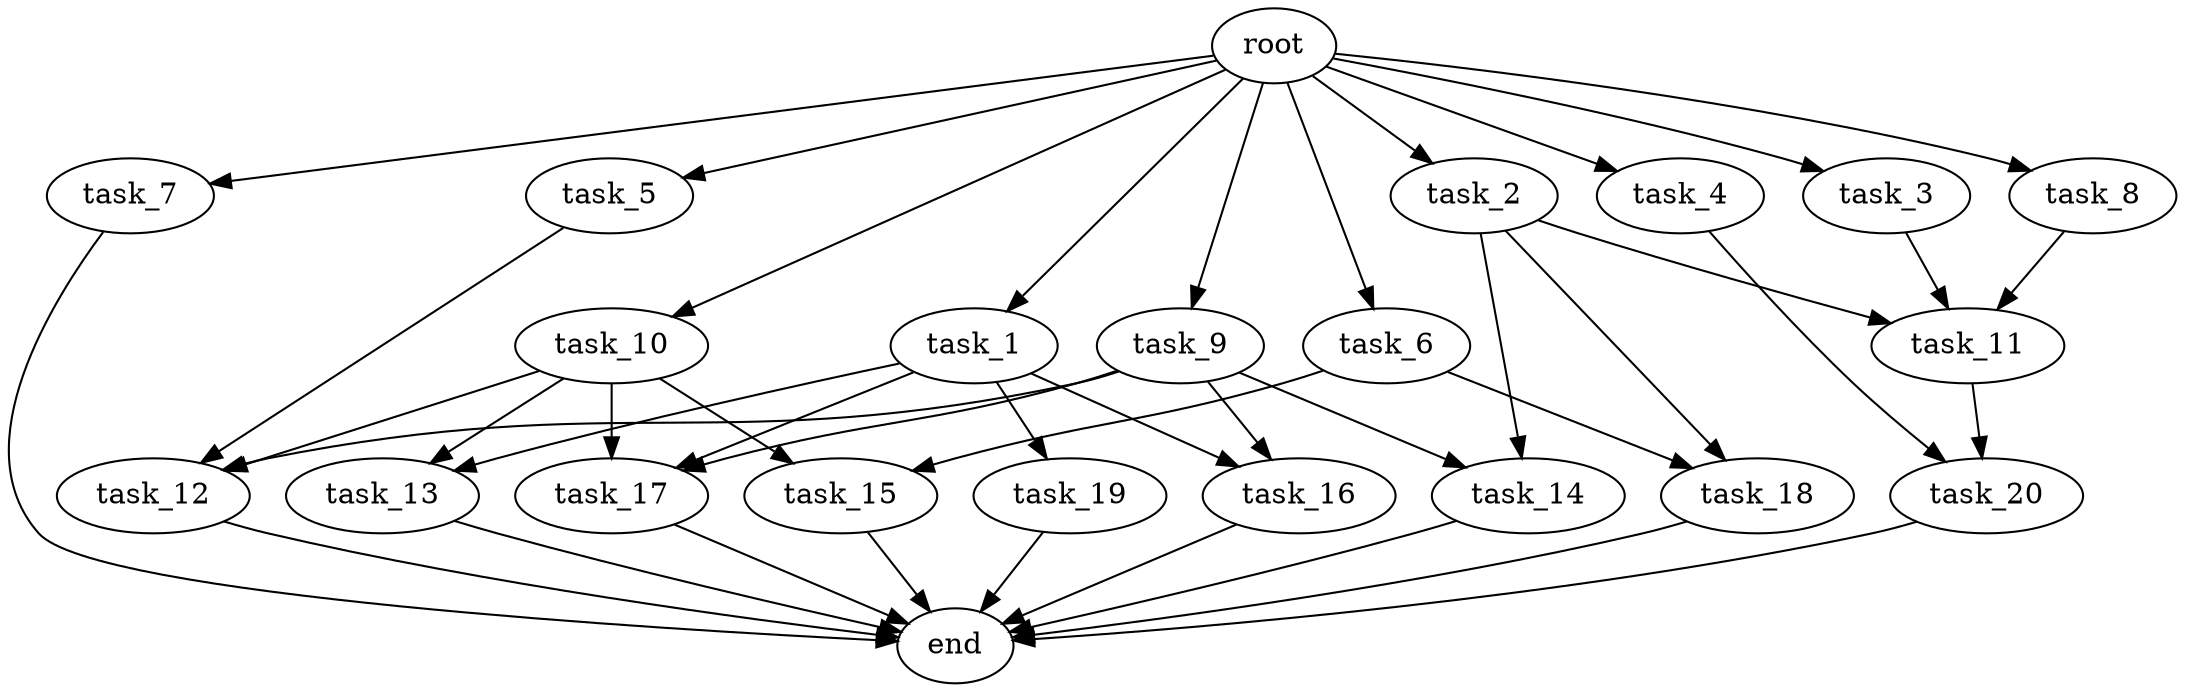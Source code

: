 digraph G {
  root [size="0.000000e+00"];
  task_1 [size="9.503030e+10"];
  task_2 [size="6.272289e+10"];
  task_3 [size="7.826048e+10"];
  task_4 [size="3.479188e+10"];
  task_5 [size="4.669584e+08"];
  task_6 [size="2.357154e+10"];
  task_7 [size="1.175961e+10"];
  task_8 [size="5.302460e+10"];
  task_9 [size="9.577429e+09"];
  task_10 [size="3.619651e+10"];
  task_11 [size="7.611521e+10"];
  task_12 [size="5.397689e+10"];
  task_13 [size="2.193542e+10"];
  task_14 [size="7.703542e+10"];
  task_15 [size="6.593612e+10"];
  task_16 [size="2.764989e+10"];
  task_17 [size="1.937996e+10"];
  task_18 [size="7.966333e+10"];
  task_19 [size="6.852752e+10"];
  task_20 [size="9.685770e+10"];
  end [size="0.000000e+00"];

  root -> task_1 [size="1.000000e-12"];
  root -> task_2 [size="1.000000e-12"];
  root -> task_3 [size="1.000000e-12"];
  root -> task_4 [size="1.000000e-12"];
  root -> task_5 [size="1.000000e-12"];
  root -> task_6 [size="1.000000e-12"];
  root -> task_7 [size="1.000000e-12"];
  root -> task_8 [size="1.000000e-12"];
  root -> task_9 [size="1.000000e-12"];
  root -> task_10 [size="1.000000e-12"];
  task_1 -> task_13 [size="1.096771e+08"];
  task_1 -> task_16 [size="1.382495e+08"];
  task_1 -> task_17 [size="6.459987e+07"];
  task_1 -> task_19 [size="6.852752e+08"];
  task_2 -> task_11 [size="2.537174e+08"];
  task_2 -> task_14 [size="3.851771e+08"];
  task_2 -> task_18 [size="3.983167e+08"];
  task_3 -> task_11 [size="2.537174e+08"];
  task_4 -> task_20 [size="4.842885e+08"];
  task_5 -> task_12 [size="1.799230e+08"];
  task_6 -> task_15 [size="3.296806e+08"];
  task_6 -> task_18 [size="3.983167e+08"];
  task_7 -> end [size="1.000000e-12"];
  task_8 -> task_11 [size="2.537174e+08"];
  task_9 -> task_12 [size="1.799230e+08"];
  task_9 -> task_14 [size="3.851771e+08"];
  task_9 -> task_16 [size="1.382495e+08"];
  task_9 -> task_17 [size="6.459987e+07"];
  task_10 -> task_12 [size="1.799230e+08"];
  task_10 -> task_13 [size="1.096771e+08"];
  task_10 -> task_15 [size="3.296806e+08"];
  task_10 -> task_17 [size="6.459987e+07"];
  task_11 -> task_20 [size="4.842885e+08"];
  task_12 -> end [size="1.000000e-12"];
  task_13 -> end [size="1.000000e-12"];
  task_14 -> end [size="1.000000e-12"];
  task_15 -> end [size="1.000000e-12"];
  task_16 -> end [size="1.000000e-12"];
  task_17 -> end [size="1.000000e-12"];
  task_18 -> end [size="1.000000e-12"];
  task_19 -> end [size="1.000000e-12"];
  task_20 -> end [size="1.000000e-12"];
}
